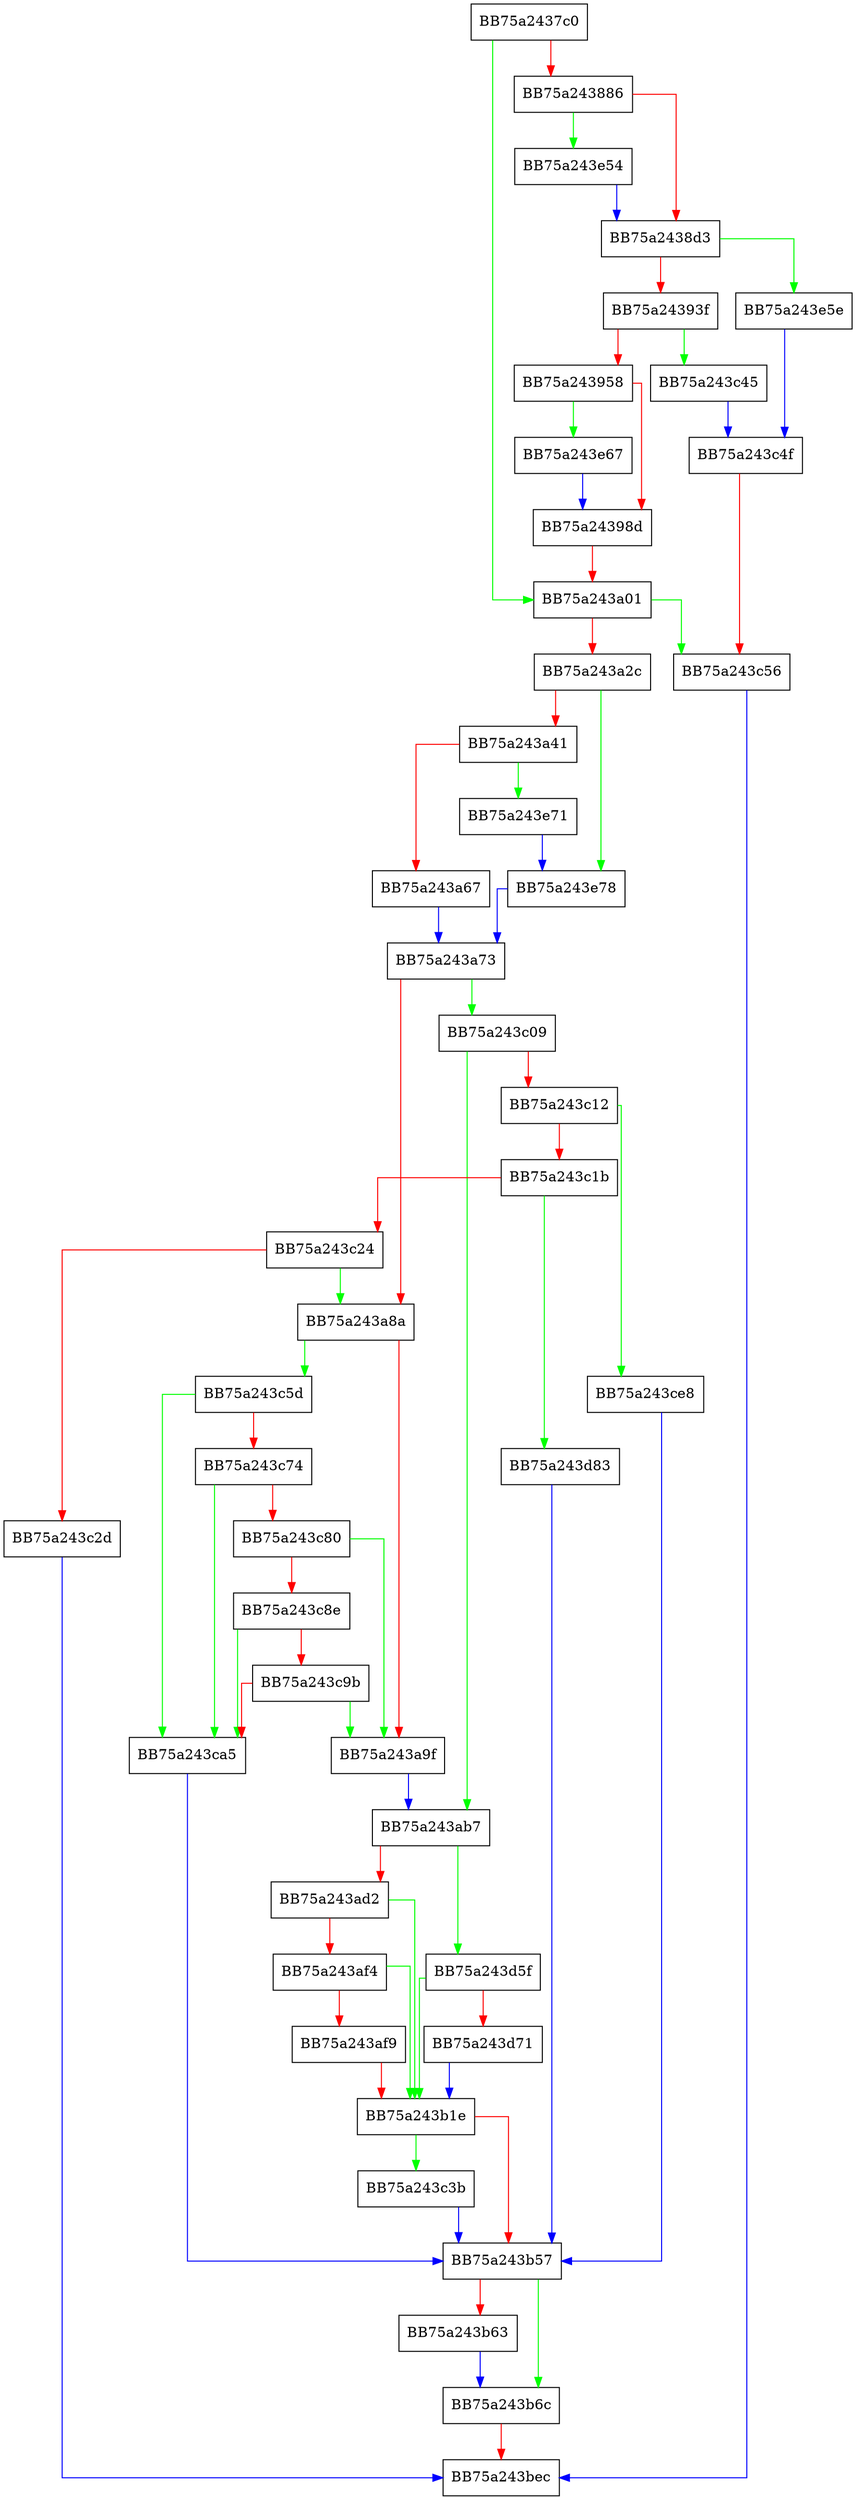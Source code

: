 digraph setup_x86_16_source {
  node [shape="box"];
  graph [splines=ortho];
  BB75a2437c0 -> BB75a243a01 [color="green"];
  BB75a2437c0 -> BB75a243886 [color="red"];
  BB75a243886 -> BB75a243e54 [color="green"];
  BB75a243886 -> BB75a2438d3 [color="red"];
  BB75a2438d3 -> BB75a243e5e [color="green"];
  BB75a2438d3 -> BB75a24393f [color="red"];
  BB75a24393f -> BB75a243c45 [color="green"];
  BB75a24393f -> BB75a243958 [color="red"];
  BB75a243958 -> BB75a243e67 [color="green"];
  BB75a243958 -> BB75a24398d [color="red"];
  BB75a24398d -> BB75a243a01 [color="red"];
  BB75a243a01 -> BB75a243c56 [color="green"];
  BB75a243a01 -> BB75a243a2c [color="red"];
  BB75a243a2c -> BB75a243e78 [color="green"];
  BB75a243a2c -> BB75a243a41 [color="red"];
  BB75a243a41 -> BB75a243e71 [color="green"];
  BB75a243a41 -> BB75a243a67 [color="red"];
  BB75a243a67 -> BB75a243a73 [color="blue"];
  BB75a243a73 -> BB75a243c09 [color="green"];
  BB75a243a73 -> BB75a243a8a [color="red"];
  BB75a243a8a -> BB75a243c5d [color="green"];
  BB75a243a8a -> BB75a243a9f [color="red"];
  BB75a243a9f -> BB75a243ab7 [color="blue"];
  BB75a243ab7 -> BB75a243d5f [color="green"];
  BB75a243ab7 -> BB75a243ad2 [color="red"];
  BB75a243ad2 -> BB75a243b1e [color="green"];
  BB75a243ad2 -> BB75a243af4 [color="red"];
  BB75a243af4 -> BB75a243b1e [color="green"];
  BB75a243af4 -> BB75a243af9 [color="red"];
  BB75a243af9 -> BB75a243b1e [color="red"];
  BB75a243b1e -> BB75a243c3b [color="green"];
  BB75a243b1e -> BB75a243b57 [color="red"];
  BB75a243b57 -> BB75a243b6c [color="green"];
  BB75a243b57 -> BB75a243b63 [color="red"];
  BB75a243b63 -> BB75a243b6c [color="blue"];
  BB75a243b6c -> BB75a243bec [color="red"];
  BB75a243c09 -> BB75a243ab7 [color="green"];
  BB75a243c09 -> BB75a243c12 [color="red"];
  BB75a243c12 -> BB75a243ce8 [color="green"];
  BB75a243c12 -> BB75a243c1b [color="red"];
  BB75a243c1b -> BB75a243d83 [color="green"];
  BB75a243c1b -> BB75a243c24 [color="red"];
  BB75a243c24 -> BB75a243a8a [color="green"];
  BB75a243c24 -> BB75a243c2d [color="red"];
  BB75a243c2d -> BB75a243bec [color="blue"];
  BB75a243c3b -> BB75a243b57 [color="blue"];
  BB75a243c45 -> BB75a243c4f [color="blue"];
  BB75a243c4f -> BB75a243c56 [color="red"];
  BB75a243c56 -> BB75a243bec [color="blue"];
  BB75a243c5d -> BB75a243ca5 [color="green"];
  BB75a243c5d -> BB75a243c74 [color="red"];
  BB75a243c74 -> BB75a243ca5 [color="green"];
  BB75a243c74 -> BB75a243c80 [color="red"];
  BB75a243c80 -> BB75a243a9f [color="green"];
  BB75a243c80 -> BB75a243c8e [color="red"];
  BB75a243c8e -> BB75a243ca5 [color="green"];
  BB75a243c8e -> BB75a243c9b [color="red"];
  BB75a243c9b -> BB75a243a9f [color="green"];
  BB75a243c9b -> BB75a243ca5 [color="red"];
  BB75a243ca5 -> BB75a243b57 [color="blue"];
  BB75a243ce8 -> BB75a243b57 [color="blue"];
  BB75a243d5f -> BB75a243b1e [color="green"];
  BB75a243d5f -> BB75a243d71 [color="red"];
  BB75a243d71 -> BB75a243b1e [color="blue"];
  BB75a243d83 -> BB75a243b57 [color="blue"];
  BB75a243e54 -> BB75a2438d3 [color="blue"];
  BB75a243e5e -> BB75a243c4f [color="blue"];
  BB75a243e67 -> BB75a24398d [color="blue"];
  BB75a243e71 -> BB75a243e78 [color="blue"];
  BB75a243e78 -> BB75a243a73 [color="blue"];
}